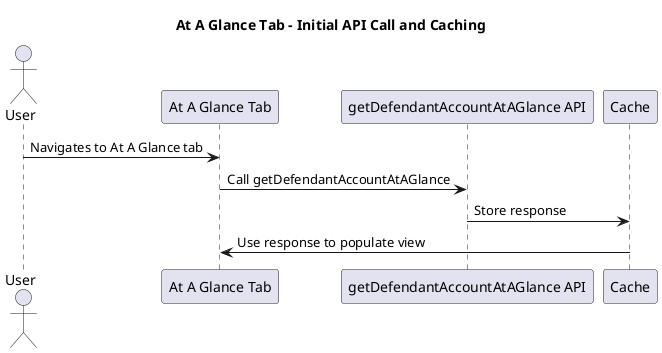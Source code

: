 @startuml
title At A Glance Tab - Initial API Call and Caching

actor User
participant "At A Glance Tab" as Glance
participant "getDefendantAccountAtAGlance API" as API
participant "Cache"

User -> Glance : Navigates to At A Glance tab
Glance -> API : Call getDefendantAccountAtAGlance
API -> Cache : Store response
Glance <- Cache : Use response to populate view
@enduml
